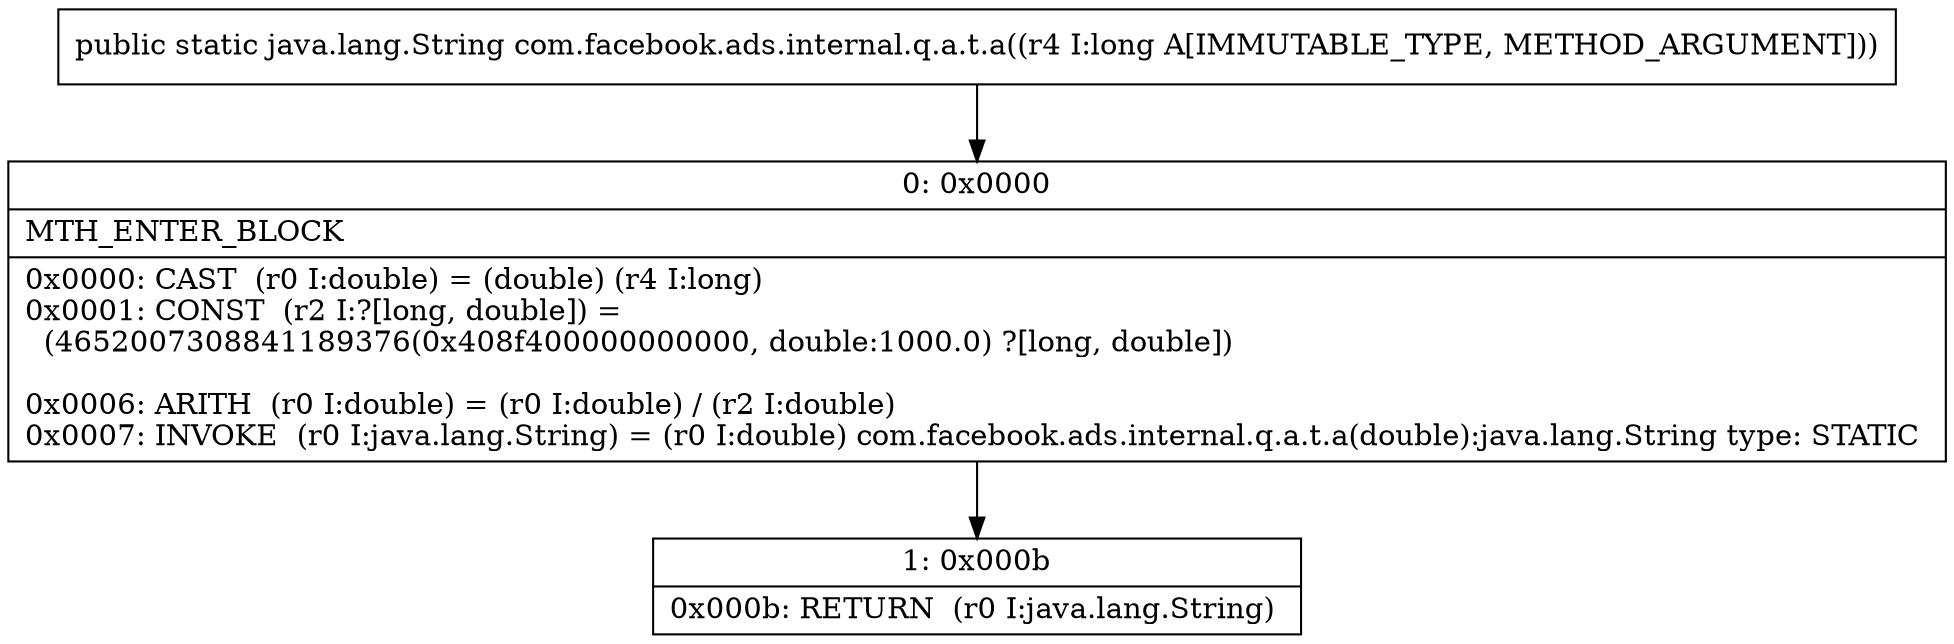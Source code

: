 digraph "CFG forcom.facebook.ads.internal.q.a.t.a(J)Ljava\/lang\/String;" {
Node_0 [shape=record,label="{0\:\ 0x0000|MTH_ENTER_BLOCK\l|0x0000: CAST  (r0 I:double) = (double) (r4 I:long) \l0x0001: CONST  (r2 I:?[long, double]) = \l  (4652007308841189376(0x408f400000000000, double:1000.0) ?[long, double])\l \l0x0006: ARITH  (r0 I:double) = (r0 I:double) \/ (r2 I:double) \l0x0007: INVOKE  (r0 I:java.lang.String) = (r0 I:double) com.facebook.ads.internal.q.a.t.a(double):java.lang.String type: STATIC \l}"];
Node_1 [shape=record,label="{1\:\ 0x000b|0x000b: RETURN  (r0 I:java.lang.String) \l}"];
MethodNode[shape=record,label="{public static java.lang.String com.facebook.ads.internal.q.a.t.a((r4 I:long A[IMMUTABLE_TYPE, METHOD_ARGUMENT])) }"];
MethodNode -> Node_0;
Node_0 -> Node_1;
}

